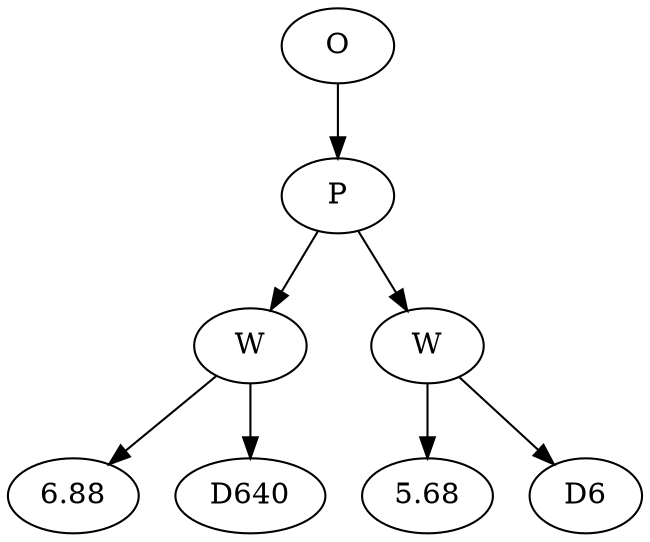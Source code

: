 // Tree
digraph {
	17045323 [label=O]
	17045324 [label=P]
	17045323 -> 17045324
	17045325 [label=W]
	17045324 -> 17045325
	17045326 [label=6.88]
	17045325 -> 17045326
	17045327 [label=D640]
	17045325 -> 17045327
	17045328 [label=W]
	17045324 -> 17045328
	17045329 [label=5.68]
	17045328 -> 17045329
	17045330 [label=D6]
	17045328 -> 17045330
}
